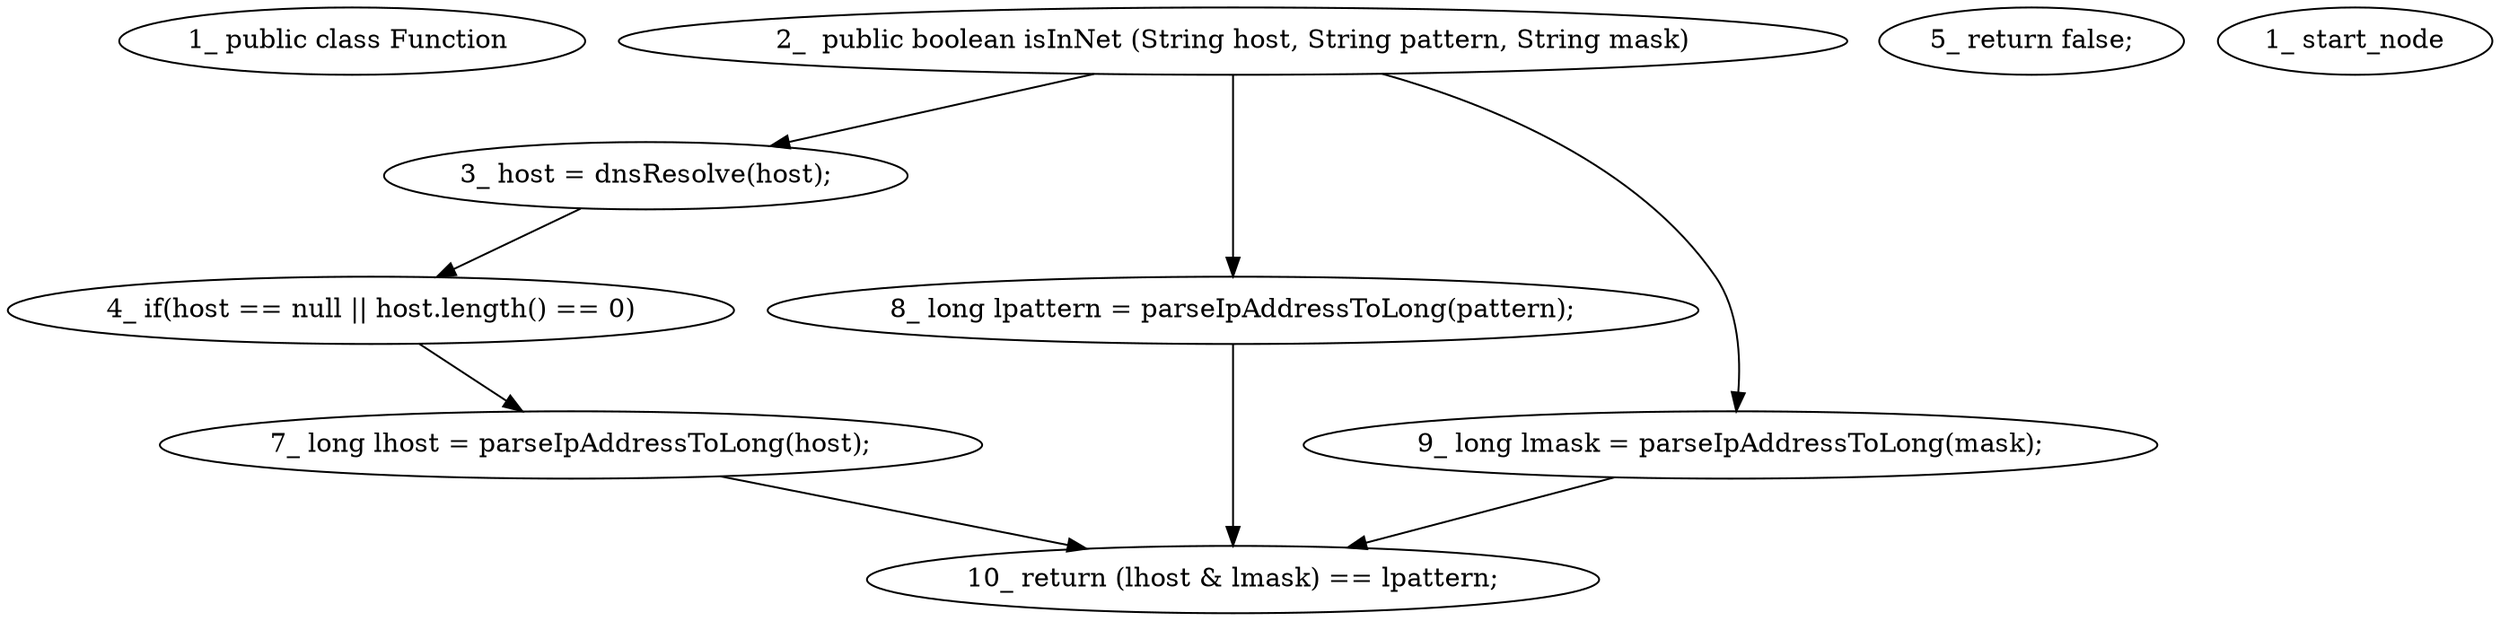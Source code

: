 digraph  {
6 [label="1_\ public\ class\ Function\ ", type_label=class_declaration];
10 [label="2_\ \ public\ boolean\ isInNet\ \(String\ host,\ String\ pattern,\ String\ mask\)", type_label=method_declaration];
25 [label="3_\ host\ =\ dnsResolve\(host\);", type_label=expression_statement];
32 [label="4_\ if\(host\ ==\ null\ \|\|\ host\.length\(\)\ ==\ 0\)", type_label=if];
45 [label="5_\ return\ false;", type_label=return];
47 [label="7_\ long\ lhost\ =\ parseIpAddressToLong\(host\);", type_label=expression_statement];
55 [label="8_\ long\ lpattern\ =\ parseIpAddressToLong\(pattern\);", type_label=expression_statement];
63 [label="9_\ long\ lmask\ =\ parseIpAddressToLong\(mask\);", type_label=expression_statement];
71 [label="10_\ return\ \(lhost\ \&\ lmask\)\ ==\ lpattern;", type_label=return];
1 [label="1_\ start_node", type_label=start];
10 -> 25  [key=0, used_def=host];
10 -> 55  [key=0, used_def=pattern];
10 -> 63  [key=0, used_def=mask];
25 -> 32  [key=0, used_def=host];
32 -> 47  [key=0, used_def=host];
47 -> 71  [key=0, used_def=lhost];
55 -> 71  [key=0, used_def=lpattern];
63 -> 71  [key=0, used_def=lmask];
}
